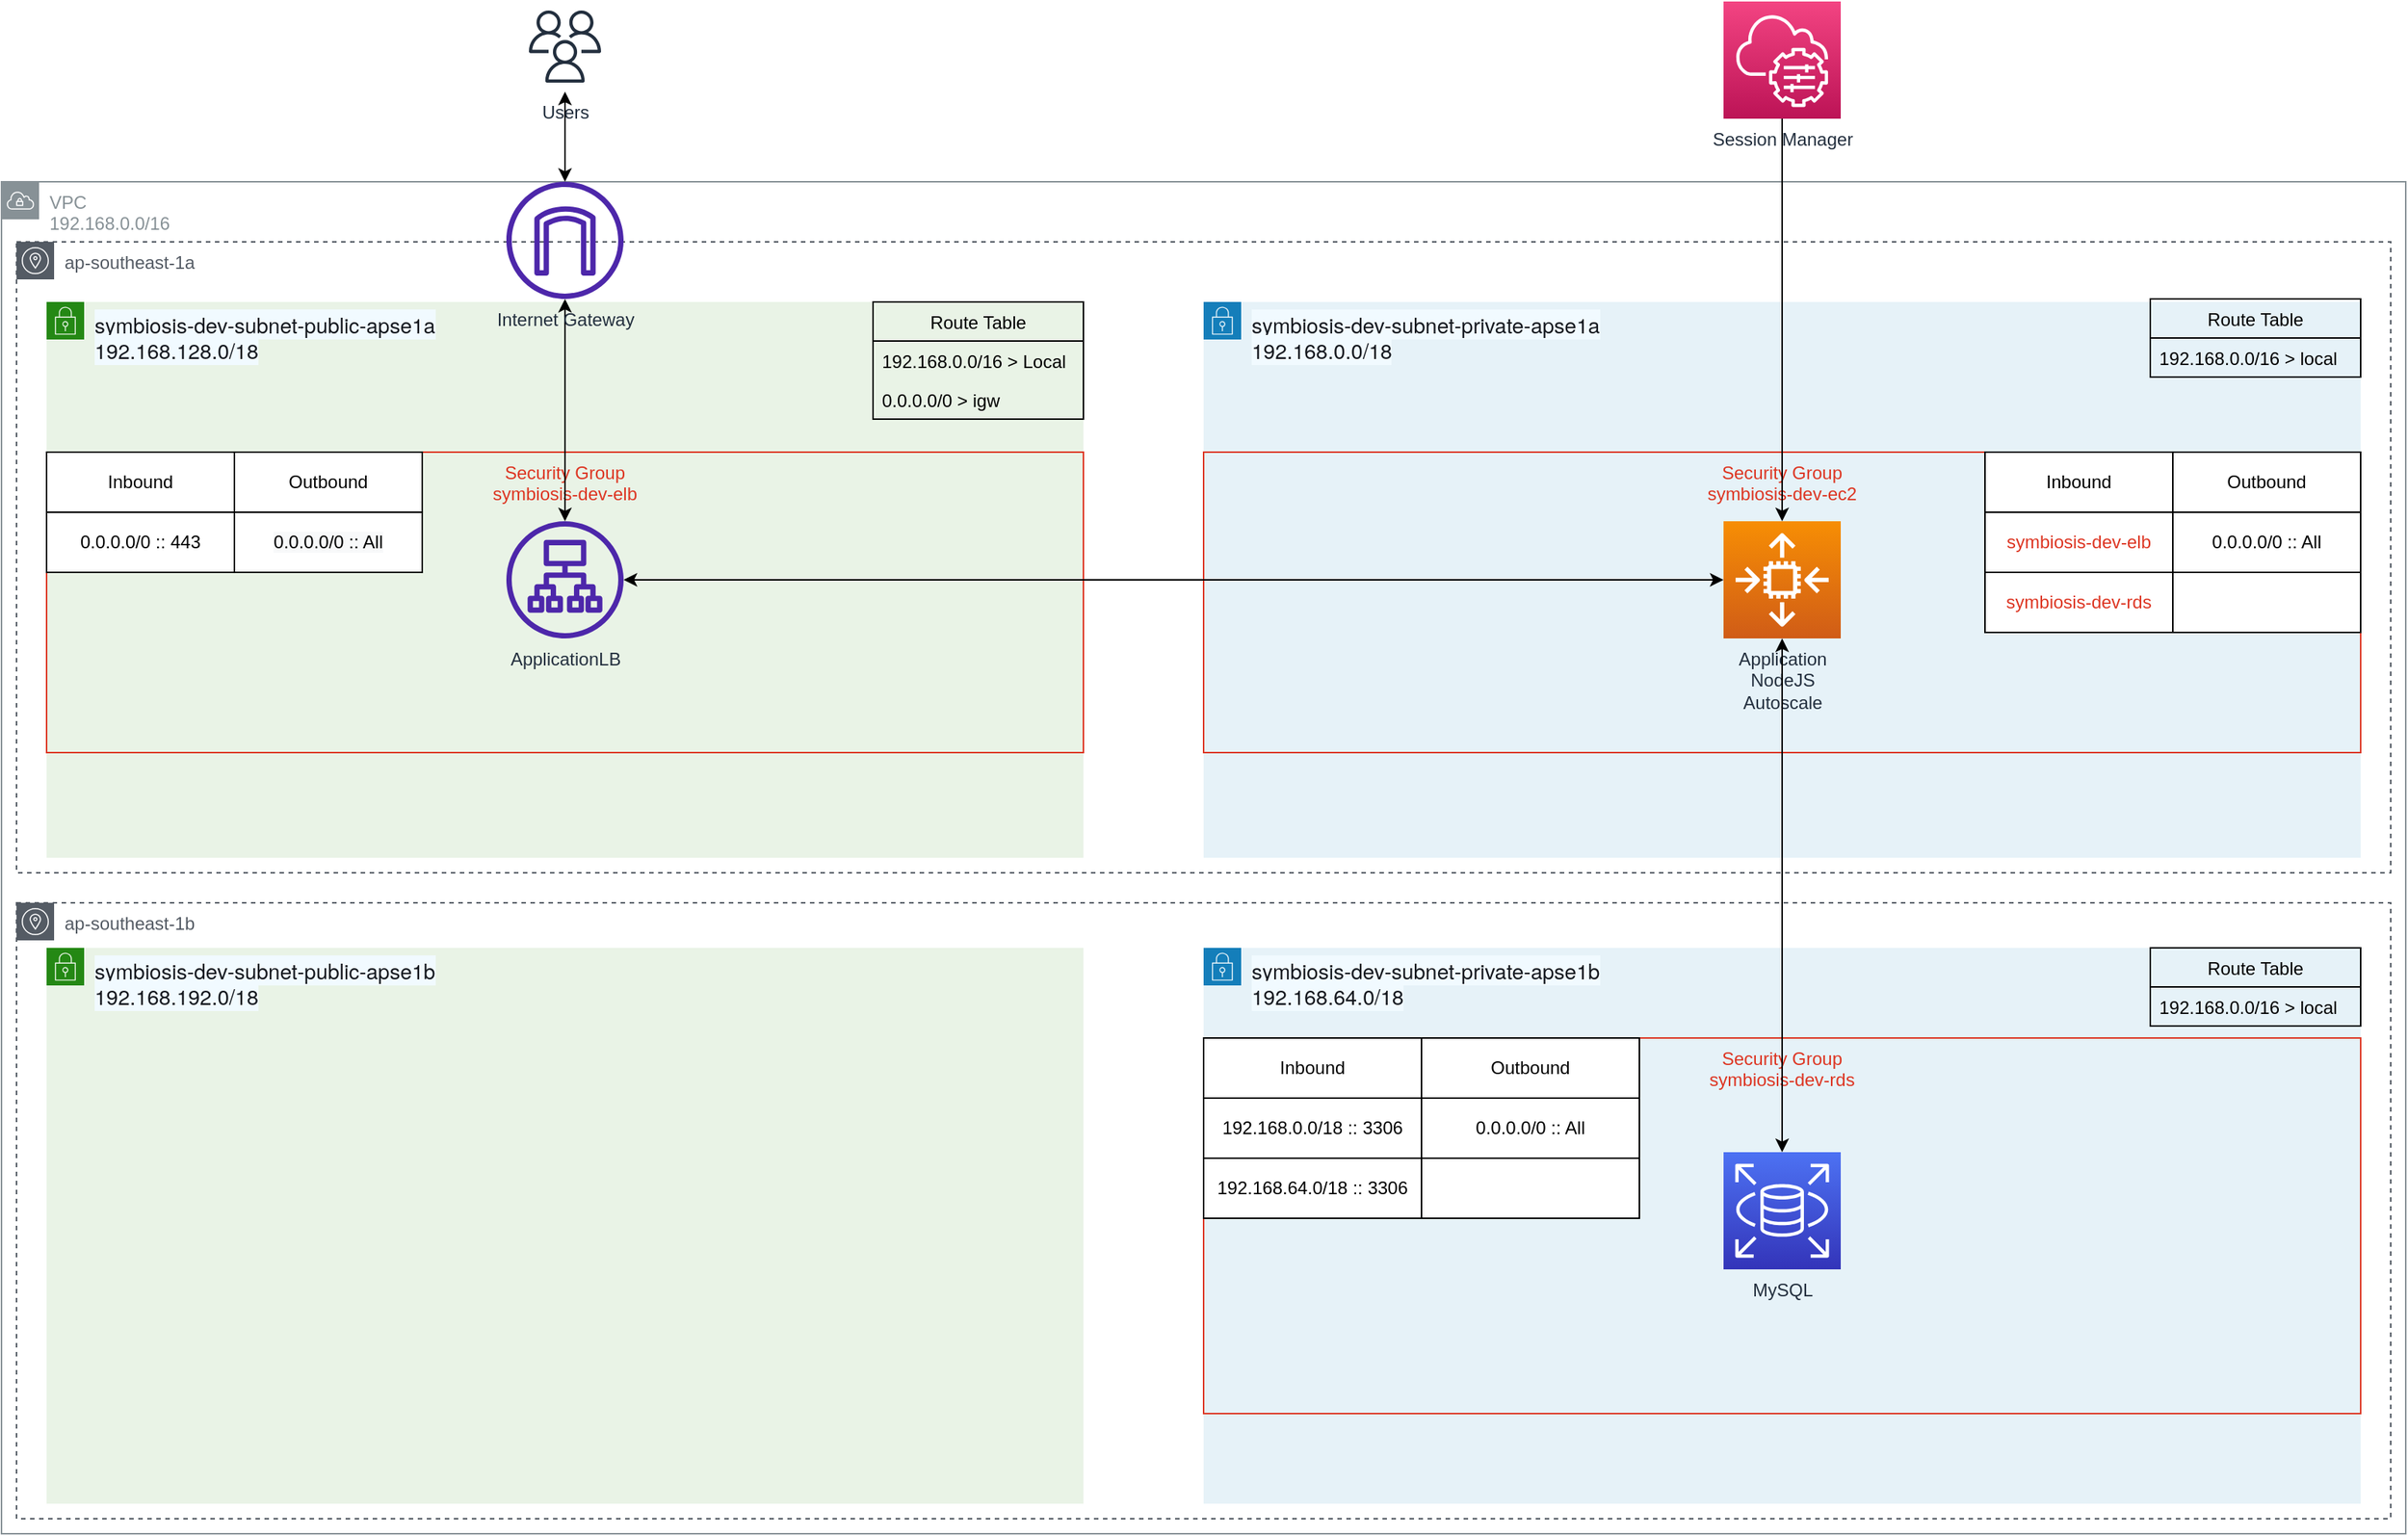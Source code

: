 <mxfile version="17.2.4" type="device"><diagram id="NgKhW0GB1kzAS31AqOJJ" name="Page-1"><mxGraphModel dx="1455" dy="915" grid="1" gridSize="10" guides="1" tooltips="1" connect="1" arrows="1" fold="1" page="1" pageScale="1" pageWidth="1600" pageHeight="900" math="0" shadow="0"><root><mxCell id="0"/><mxCell id="1" parent="0"/><mxCell id="JneXCA6UKkY09PC0EeB0-1" value="VPC&lt;br&gt;192.168.0.0/16" style="sketch=0;outlineConnect=0;gradientColor=none;html=1;whiteSpace=wrap;fontSize=12;fontStyle=0;shape=mxgraph.aws4.group;grIcon=mxgraph.aws4.group_vpc;strokeColor=#879196;fillColor=none;verticalAlign=top;align=left;spacingLeft=30;fontColor=#879196;dashed=0;" parent="1" vertex="1"><mxGeometry y="900" width="1600" height="900" as="geometry"/></mxCell><mxCell id="JneXCA6UKkY09PC0EeB0-2" value="ap-southeast-1a" style="sketch=0;outlineConnect=0;gradientColor=none;html=1;whiteSpace=wrap;fontSize=12;fontStyle=0;shape=mxgraph.aws4.group;grIcon=mxgraph.aws4.group_availability_zone;strokeColor=#545B64;fillColor=none;verticalAlign=top;align=left;spacingLeft=30;fontColor=#545B64;dashed=1;" parent="1" vertex="1"><mxGeometry x="10" y="940" width="1580" height="420" as="geometry"/></mxCell><mxCell id="JneXCA6UKkY09PC0EeB0-7" value="&lt;span style=&quot;color: rgb(22 , 25 , 31) ; font-family: &amp;#34;amazon ember&amp;#34; , &amp;#34;helvetica neue&amp;#34; , &amp;#34;roboto&amp;#34; , &amp;#34;arial&amp;#34; , sans-serif ; font-size: 14px ; background-color: rgb(241 , 250 , 255)&quot;&gt;symbiosis-dev-subnet-private-apse1a&lt;br&gt;&lt;/span&gt;&lt;span style=&quot;color: rgb(22 , 25 , 31) ; font-family: &amp;#34;amazon ember&amp;#34; , &amp;#34;helvetica neue&amp;#34; , &amp;#34;roboto&amp;#34; , &amp;#34;arial&amp;#34; , sans-serif ; font-size: 14px ; background-color: rgb(241 , 250 , 255)&quot;&gt;192.168.0.0/18&lt;/span&gt;&lt;span style=&quot;color: rgb(22 , 25 , 31) ; font-family: &amp;#34;amazon ember&amp;#34; , &amp;#34;helvetica neue&amp;#34; , &amp;#34;roboto&amp;#34; , &amp;#34;arial&amp;#34; , sans-serif ; font-size: 14px ; background-color: rgb(241 , 250 , 255)&quot;&gt;&lt;br&gt;&lt;/span&gt;" style="points=[[0,0],[0.25,0],[0.5,0],[0.75,0],[1,0],[1,0.25],[1,0.5],[1,0.75],[1,1],[0.75,1],[0.5,1],[0.25,1],[0,1],[0,0.75],[0,0.5],[0,0.25]];outlineConnect=0;gradientColor=none;html=1;whiteSpace=wrap;fontSize=12;fontStyle=0;container=1;pointerEvents=0;collapsible=0;recursiveResize=0;shape=mxgraph.aws4.group;grIcon=mxgraph.aws4.group_security_group;grStroke=0;strokeColor=#147EBA;fillColor=#E6F2F8;verticalAlign=top;align=left;spacingLeft=30;fontColor=#147EBA;dashed=0;" parent="1" vertex="1"><mxGeometry x="800" y="980" width="770" height="370" as="geometry"/></mxCell><mxCell id="JneXCA6UKkY09PC0EeB0-6" value="Application&lt;br&gt;NodeJS&lt;br&gt;Autoscale" style="sketch=0;points=[[0,0,0],[0.25,0,0],[0.5,0,0],[0.75,0,0],[1,0,0],[0,1,0],[0.25,1,0],[0.5,1,0],[0.75,1,0],[1,1,0],[0,0.25,0],[0,0.5,0],[0,0.75,0],[1,0.25,0],[1,0.5,0],[1,0.75,0]];outlineConnect=0;fontColor=#232F3E;gradientColor=#F78E04;gradientDirection=north;fillColor=#D05C17;strokeColor=#ffffff;dashed=0;verticalLabelPosition=bottom;verticalAlign=top;align=center;html=1;fontSize=12;fontStyle=0;aspect=fixed;shape=mxgraph.aws4.resourceIcon;resIcon=mxgraph.aws4.auto_scaling2;" parent="JneXCA6UKkY09PC0EeB0-7" vertex="1"><mxGeometry x="346" y="146" width="78" height="78" as="geometry"/></mxCell><mxCell id="zETEOjbLSFSKeA9K37Au-3" value="Security Group&#10;symbiosis-dev-ec2" style="fillColor=none;strokeColor=#DD3522;verticalAlign=top;fontStyle=0;fontColor=#DD3522;" parent="1" vertex="1"><mxGeometry x="800" y="1080" width="770" height="200" as="geometry"/></mxCell><mxCell id="JneXCA6UKkY09PC0EeB0-3" value="ap-southeast-1b" style="sketch=0;outlineConnect=0;gradientColor=none;html=1;whiteSpace=wrap;fontSize=12;fontStyle=0;shape=mxgraph.aws4.group;grIcon=mxgraph.aws4.group_availability_zone;strokeColor=#545B64;fillColor=none;verticalAlign=top;align=left;spacingLeft=30;fontColor=#545B64;dashed=1;" parent="1" vertex="1"><mxGeometry x="10" y="1380" width="1580" height="410" as="geometry"/></mxCell><mxCell id="JneXCA6UKkY09PC0EeB0-4" value="&lt;span style=&quot;color: rgb(22 , 25 , 31) ; font-family: &amp;#34;amazon ember&amp;#34; , &amp;#34;helvetica neue&amp;#34; , &amp;#34;roboto&amp;#34; , &amp;#34;arial&amp;#34; , sans-serif ; font-size: 14px ; background-color: rgb(241 , 250 , 255)&quot;&gt;symbiosis-dev-subnet-public-apse1a&lt;br&gt;&lt;/span&gt;&lt;span style=&quot;color: rgb(22 , 25 , 31) ; font-family: &amp;#34;amazon ember&amp;#34; , &amp;#34;helvetica neue&amp;#34; , &amp;#34;roboto&amp;#34; , &amp;#34;arial&amp;#34; , sans-serif ; font-size: 14px ; background-color: rgb(241 , 250 , 255)&quot;&gt;192.168.128.0/18&lt;/span&gt;&lt;span style=&quot;color: rgb(22 , 25 , 31) ; font-family: &amp;#34;amazon ember&amp;#34; , &amp;#34;helvetica neue&amp;#34; , &amp;#34;roboto&amp;#34; , &amp;#34;arial&amp;#34; , sans-serif ; font-size: 14px ; background-color: rgb(241 , 250 , 255)&quot;&gt;&lt;br&gt;&lt;/span&gt;" style="points=[[0,0],[0.25,0],[0.5,0],[0.75,0],[1,0],[1,0.25],[1,0.5],[1,0.75],[1,1],[0.75,1],[0.5,1],[0.25,1],[0,1],[0,0.75],[0,0.5],[0,0.25]];outlineConnect=0;gradientColor=none;html=1;whiteSpace=wrap;fontSize=12;fontStyle=0;container=1;pointerEvents=0;collapsible=0;recursiveResize=0;shape=mxgraph.aws4.group;grIcon=mxgraph.aws4.group_security_group;grStroke=0;strokeColor=#248814;fillColor=#E9F3E6;verticalAlign=top;align=left;spacingLeft=30;fontColor=#248814;dashed=0;" parent="1" vertex="1"><mxGeometry x="30" y="980" width="690" height="370" as="geometry"/></mxCell><mxCell id="JneXCA6UKkY09PC0EeB0-5" value="Security Group&#10;symbiosis-dev-elb" style="fillColor=none;strokeColor=#DD3522;verticalAlign=top;fontStyle=0;fontColor=#DD3522;" parent="JneXCA6UKkY09PC0EeB0-4" vertex="1"><mxGeometry y="100" width="690" height="200" as="geometry"/></mxCell><mxCell id="JneXCA6UKkY09PC0EeB0-48" value="ApplicationLB" style="sketch=0;outlineConnect=0;fontColor=#232F3E;gradientColor=none;fillColor=#4D27AA;strokeColor=none;dashed=0;verticalLabelPosition=bottom;verticalAlign=top;align=center;html=1;fontSize=12;fontStyle=0;aspect=fixed;pointerEvents=1;shape=mxgraph.aws4.application_load_balancer;" parent="JneXCA6UKkY09PC0EeB0-4" vertex="1"><mxGeometry x="306" y="146" width="78" height="78" as="geometry"/></mxCell><mxCell id="JneXCA6UKkY09PC0EeB0-8" value="&lt;span style=&quot;color: rgb(22 , 25 , 31) ; font-family: &amp;#34;amazon ember&amp;#34; , &amp;#34;helvetica neue&amp;#34; , &amp;#34;roboto&amp;#34; , &amp;#34;arial&amp;#34; , sans-serif ; font-size: 14px ; background-color: rgb(241 , 250 , 255)&quot;&gt;symbiosis-dev-subnet-public-apse1b&lt;br&gt;&lt;/span&gt;&lt;span style=&quot;color: rgb(22 , 25 , 31) ; font-family: &amp;#34;amazon ember&amp;#34; , &amp;#34;helvetica neue&amp;#34; , &amp;#34;roboto&amp;#34; , &amp;#34;arial&amp;#34; , sans-serif ; font-size: 14px ; background-color: rgb(241 , 250 , 255)&quot;&gt;192.168.192.0/18&lt;/span&gt;&lt;span style=&quot;color: rgb(22 , 25 , 31) ; font-family: &amp;#34;amazon ember&amp;#34; , &amp;#34;helvetica neue&amp;#34; , &amp;#34;roboto&amp;#34; , &amp;#34;arial&amp;#34; , sans-serif ; font-size: 14px ; background-color: rgb(241 , 250 , 255)&quot;&gt;&lt;br&gt;&lt;/span&gt;" style="points=[[0,0],[0.25,0],[0.5,0],[0.75,0],[1,0],[1,0.25],[1,0.5],[1,0.75],[1,1],[0.75,1],[0.5,1],[0.25,1],[0,1],[0,0.75],[0,0.5],[0,0.25]];outlineConnect=0;gradientColor=none;html=1;whiteSpace=wrap;fontSize=12;fontStyle=0;container=1;pointerEvents=0;collapsible=0;recursiveResize=0;shape=mxgraph.aws4.group;grIcon=mxgraph.aws4.group_security_group;grStroke=0;strokeColor=#248814;fillColor=#E9F3E6;verticalAlign=top;align=left;spacingLeft=30;fontColor=#248814;dashed=0;" parent="1" vertex="1"><mxGeometry x="30" y="1410" width="690" height="370" as="geometry"/></mxCell><mxCell id="JneXCA6UKkY09PC0EeB0-9" value="&lt;span style=&quot;color: rgb(22 , 25 , 31) ; font-family: &amp;#34;amazon ember&amp;#34; , &amp;#34;helvetica neue&amp;#34; , &amp;#34;roboto&amp;#34; , &amp;#34;arial&amp;#34; , sans-serif ; font-size: 14px ; background-color: rgb(241 , 250 , 255)&quot;&gt;symbiosis-dev-subnet-private-apse1b&lt;br&gt;&lt;/span&gt;&lt;span style=&quot;color: rgb(22 , 25 , 31) ; font-family: &amp;#34;amazon ember&amp;#34; , &amp;#34;helvetica neue&amp;#34; , &amp;#34;roboto&amp;#34; , &amp;#34;arial&amp;#34; , sans-serif ; font-size: 14px ; background-color: rgb(241 , 250 , 255)&quot;&gt;192.168.64.0/18&lt;/span&gt;&lt;span style=&quot;color: rgb(22 , 25 , 31) ; font-family: &amp;#34;amazon ember&amp;#34; , &amp;#34;helvetica neue&amp;#34; , &amp;#34;roboto&amp;#34; , &amp;#34;arial&amp;#34; , sans-serif ; font-size: 14px ; background-color: rgb(241 , 250 , 255)&quot;&gt;&lt;br&gt;&lt;/span&gt;" style="points=[[0,0],[0.25,0],[0.5,0],[0.75,0],[1,0],[1,0.25],[1,0.5],[1,0.75],[1,1],[0.75,1],[0.5,1],[0.25,1],[0,1],[0,0.75],[0,0.5],[0,0.25]];outlineConnect=0;gradientColor=none;html=1;whiteSpace=wrap;fontSize=12;fontStyle=0;container=1;pointerEvents=0;collapsible=0;recursiveResize=0;shape=mxgraph.aws4.group;grIcon=mxgraph.aws4.group_security_group;grStroke=0;strokeColor=#147EBA;fillColor=#E6F2F8;verticalAlign=top;align=left;spacingLeft=30;fontColor=#147EBA;dashed=0;" parent="1" vertex="1"><mxGeometry x="800" y="1410" width="770" height="370" as="geometry"/></mxCell><mxCell id="JneXCA6UKkY09PC0EeB0-10" value="Security Group&#10;symbiosis-dev-rds" style="fillColor=none;strokeColor=#DD3522;verticalAlign=top;fontStyle=0;fontColor=#DD3522;" parent="JneXCA6UKkY09PC0EeB0-9" vertex="1"><mxGeometry y="60" width="770" height="250" as="geometry"/></mxCell><mxCell id="JneXCA6UKkY09PC0EeB0-11" value="MySQL" style="sketch=0;points=[[0,0,0],[0.25,0,0],[0.5,0,0],[0.75,0,0],[1,0,0],[0,1,0],[0.25,1,0],[0.5,1,0],[0.75,1,0],[1,1,0],[0,0.25,0],[0,0.5,0],[0,0.75,0],[1,0.25,0],[1,0.5,0],[1,0.75,0]];outlineConnect=0;fontColor=#232F3E;gradientColor=#4D72F3;gradientDirection=north;fillColor=#3334B9;strokeColor=#ffffff;dashed=0;verticalLabelPosition=bottom;verticalAlign=top;align=center;html=1;fontSize=12;fontStyle=0;aspect=fixed;shape=mxgraph.aws4.resourceIcon;resIcon=mxgraph.aws4.rds;" parent="JneXCA6UKkY09PC0EeB0-9" vertex="1"><mxGeometry x="346" y="136" width="78" height="78" as="geometry"/></mxCell><mxCell id="JneXCA6UKkY09PC0EeB0-12" value="" style="shape=table;html=1;whiteSpace=wrap;startSize=0;container=1;collapsible=0;childLayout=tableLayout;" parent="JneXCA6UKkY09PC0EeB0-9" vertex="1"><mxGeometry y="60" width="290" height="120" as="geometry"/></mxCell><mxCell id="JneXCA6UKkY09PC0EeB0-13" value="" style="shape=tableRow;horizontal=0;startSize=0;swimlaneHead=0;swimlaneBody=0;top=0;left=0;bottom=0;right=0;collapsible=0;dropTarget=0;fillColor=none;points=[[0,0.5],[1,0.5]];portConstraint=eastwest;" parent="JneXCA6UKkY09PC0EeB0-12" vertex="1"><mxGeometry width="290" height="40" as="geometry"/></mxCell><mxCell id="JneXCA6UKkY09PC0EeB0-14" value="Inbound" style="shape=partialRectangle;html=1;whiteSpace=wrap;connectable=0;fillColor=none;top=0;left=0;bottom=0;right=0;overflow=hidden;" parent="JneXCA6UKkY09PC0EeB0-13" vertex="1"><mxGeometry width="145" height="40" as="geometry"><mxRectangle width="145" height="40" as="alternateBounds"/></mxGeometry></mxCell><mxCell id="JneXCA6UKkY09PC0EeB0-15" value="Outbound" style="shape=partialRectangle;html=1;whiteSpace=wrap;connectable=0;fillColor=none;top=0;left=0;bottom=0;right=0;overflow=hidden;" parent="JneXCA6UKkY09PC0EeB0-13" vertex="1"><mxGeometry x="145" width="145" height="40" as="geometry"><mxRectangle width="145" height="40" as="alternateBounds"/></mxGeometry></mxCell><mxCell id="JneXCA6UKkY09PC0EeB0-16" value="" style="shape=tableRow;horizontal=0;startSize=0;swimlaneHead=0;swimlaneBody=0;top=0;left=0;bottom=0;right=0;collapsible=0;dropTarget=0;fillColor=none;points=[[0,0.5],[1,0.5]];portConstraint=eastwest;" parent="JneXCA6UKkY09PC0EeB0-12" vertex="1"><mxGeometry y="40" width="290" height="40" as="geometry"/></mxCell><mxCell id="JneXCA6UKkY09PC0EeB0-17" value="192.168.0.0/18 :: 3306" style="shape=partialRectangle;html=1;whiteSpace=wrap;connectable=0;fillColor=none;top=0;left=0;bottom=0;right=0;overflow=hidden;" parent="JneXCA6UKkY09PC0EeB0-16" vertex="1"><mxGeometry width="145" height="40" as="geometry"><mxRectangle width="145" height="40" as="alternateBounds"/></mxGeometry></mxCell><mxCell id="JneXCA6UKkY09PC0EeB0-18" value="0.0.0.0/0 :: All" style="shape=partialRectangle;html=1;whiteSpace=wrap;connectable=0;fillColor=none;top=0;left=0;bottom=0;right=0;overflow=hidden;" parent="JneXCA6UKkY09PC0EeB0-16" vertex="1"><mxGeometry x="145" width="145" height="40" as="geometry"><mxRectangle width="145" height="40" as="alternateBounds"/></mxGeometry></mxCell><mxCell id="JneXCA6UKkY09PC0EeB0-19" value="" style="shape=tableRow;horizontal=0;startSize=0;swimlaneHead=0;swimlaneBody=0;top=0;left=0;bottom=0;right=0;collapsible=0;dropTarget=0;fillColor=none;points=[[0,0.5],[1,0.5]];portConstraint=eastwest;" parent="JneXCA6UKkY09PC0EeB0-12" vertex="1"><mxGeometry y="80" width="290" height="40" as="geometry"/></mxCell><mxCell id="JneXCA6UKkY09PC0EeB0-20" value="192.168.64.0/18 :: 3306" style="shape=partialRectangle;html=1;whiteSpace=wrap;connectable=0;fillColor=none;top=0;left=0;bottom=0;right=0;overflow=hidden;" parent="JneXCA6UKkY09PC0EeB0-19" vertex="1"><mxGeometry width="145" height="40" as="geometry"><mxRectangle width="145" height="40" as="alternateBounds"/></mxGeometry></mxCell><mxCell id="JneXCA6UKkY09PC0EeB0-21" value="" style="shape=partialRectangle;html=1;whiteSpace=wrap;connectable=0;fillColor=none;top=0;left=0;bottom=0;right=0;overflow=hidden;" parent="JneXCA6UKkY09PC0EeB0-19" vertex="1"><mxGeometry x="145" width="145" height="40" as="geometry"><mxRectangle width="145" height="40" as="alternateBounds"/></mxGeometry></mxCell><mxCell id="JneXCA6UKkY09PC0EeB0-22" value="Route Table" style="swimlane;fontStyle=0;childLayout=stackLayout;horizontal=1;startSize=26;fillColor=none;horizontalStack=0;resizeParent=1;resizeParentMax=0;resizeLast=0;collapsible=1;marginBottom=0;" parent="1" vertex="1"><mxGeometry x="580" y="980" width="140" height="78" as="geometry"/></mxCell><mxCell id="JneXCA6UKkY09PC0EeB0-23" value="192.168.0.0/16 &gt; Local" style="text;strokeColor=none;fillColor=none;align=left;verticalAlign=top;spacingLeft=4;spacingRight=4;overflow=hidden;rotatable=0;points=[[0,0.5],[1,0.5]];portConstraint=eastwest;" parent="JneXCA6UKkY09PC0EeB0-22" vertex="1"><mxGeometry y="26" width="140" height="26" as="geometry"/></mxCell><mxCell id="JneXCA6UKkY09PC0EeB0-24" value="0.0.0.0/0 &gt; igw" style="text;strokeColor=none;fillColor=none;align=left;verticalAlign=top;spacingLeft=4;spacingRight=4;overflow=hidden;rotatable=0;points=[[0,0.5],[1,0.5]];portConstraint=eastwest;" parent="JneXCA6UKkY09PC0EeB0-22" vertex="1"><mxGeometry y="52" width="140" height="26" as="geometry"/></mxCell><mxCell id="JneXCA6UKkY09PC0EeB0-25" value="Route Table" style="swimlane;fontStyle=0;childLayout=stackLayout;horizontal=1;startSize=26;fillColor=none;horizontalStack=0;resizeParent=1;resizeParentMax=0;resizeLast=0;collapsible=1;marginBottom=0;" parent="1" vertex="1"><mxGeometry x="1430" y="1410" width="140" height="52" as="geometry"/></mxCell><mxCell id="JneXCA6UKkY09PC0EeB0-26" value="192.168.0.0/16 &gt; local" style="text;strokeColor=none;fillColor=none;align=left;verticalAlign=top;spacingLeft=4;spacingRight=4;overflow=hidden;rotatable=0;points=[[0,0.5],[1,0.5]];portConstraint=eastwest;" parent="JneXCA6UKkY09PC0EeB0-25" vertex="1"><mxGeometry y="26" width="140" height="26" as="geometry"/></mxCell><mxCell id="JneXCA6UKkY09PC0EeB0-27" style="edgeStyle=orthogonalEdgeStyle;rounded=0;orthogonalLoop=1;jettySize=auto;html=1;entryX=0.5;entryY=0;entryDx=0;entryDy=0;entryPerimeter=0;startArrow=classic;startFill=1;" parent="1" source="JneXCA6UKkY09PC0EeB0-6" target="JneXCA6UKkY09PC0EeB0-11" edge="1"><mxGeometry relative="1" as="geometry"><Array as="points"><mxPoint x="1185" y="1260"/><mxPoint x="1185" y="1260"/></Array></mxGeometry></mxCell><mxCell id="JneXCA6UKkY09PC0EeB0-28" value="" style="shape=table;html=1;whiteSpace=wrap;startSize=0;container=1;collapsible=0;childLayout=tableLayout;" parent="1" vertex="1"><mxGeometry x="30" y="1080" width="250" height="80" as="geometry"/></mxCell><mxCell id="JneXCA6UKkY09PC0EeB0-29" value="" style="shape=tableRow;horizontal=0;startSize=0;swimlaneHead=0;swimlaneBody=0;top=0;left=0;bottom=0;right=0;collapsible=0;dropTarget=0;fillColor=none;points=[[0,0.5],[1,0.5]];portConstraint=eastwest;" parent="JneXCA6UKkY09PC0EeB0-28" vertex="1"><mxGeometry width="250" height="40" as="geometry"/></mxCell><mxCell id="JneXCA6UKkY09PC0EeB0-30" value="Inbound" style="shape=partialRectangle;html=1;whiteSpace=wrap;connectable=0;fillColor=none;top=0;left=0;bottom=0;right=0;overflow=hidden;" parent="JneXCA6UKkY09PC0EeB0-29" vertex="1"><mxGeometry width="125" height="40" as="geometry"><mxRectangle width="125" height="40" as="alternateBounds"/></mxGeometry></mxCell><mxCell id="JneXCA6UKkY09PC0EeB0-31" value="Outbound" style="shape=partialRectangle;html=1;whiteSpace=wrap;connectable=0;fillColor=none;top=0;left=0;bottom=0;right=0;overflow=hidden;" parent="JneXCA6UKkY09PC0EeB0-29" vertex="1"><mxGeometry x="125" width="125" height="40" as="geometry"><mxRectangle width="125" height="40" as="alternateBounds"/></mxGeometry></mxCell><mxCell id="JneXCA6UKkY09PC0EeB0-38" style="shape=tableRow;horizontal=0;startSize=0;swimlaneHead=0;swimlaneBody=0;top=0;left=0;bottom=0;right=0;collapsible=0;dropTarget=0;fillColor=none;points=[[0,0.5],[1,0.5]];portConstraint=eastwest;" parent="JneXCA6UKkY09PC0EeB0-28" vertex="1"><mxGeometry y="40" width="250" height="40" as="geometry"/></mxCell><mxCell id="JneXCA6UKkY09PC0EeB0-39" value="0.0.0.0/0 :: 443" style="shape=partialRectangle;html=1;whiteSpace=wrap;connectable=0;fillColor=none;top=0;left=0;bottom=0;right=0;overflow=hidden;" parent="JneXCA6UKkY09PC0EeB0-38" vertex="1"><mxGeometry width="125" height="40" as="geometry"><mxRectangle width="125" height="40" as="alternateBounds"/></mxGeometry></mxCell><mxCell id="JneXCA6UKkY09PC0EeB0-40" value="&lt;meta charset=&quot;utf-8&quot;&gt;&lt;span style=&quot;color: rgb(0, 0, 0); font-family: helvetica; font-size: 12px; font-style: normal; font-weight: 400; letter-spacing: normal; text-align: center; text-indent: 0px; text-transform: none; word-spacing: 0px; background-color: rgb(248, 249, 250); display: inline; float: none;&quot;&gt;0.0.0.0/0 :: All&lt;/span&gt;" style="shape=partialRectangle;html=1;whiteSpace=wrap;connectable=0;fillColor=none;top=0;left=0;bottom=0;right=0;overflow=hidden;" parent="JneXCA6UKkY09PC0EeB0-38" vertex="1"><mxGeometry x="125" width="125" height="40" as="geometry"><mxRectangle width="125" height="40" as="alternateBounds"/></mxGeometry></mxCell><mxCell id="JneXCA6UKkY09PC0EeB0-44" style="edgeStyle=orthogonalEdgeStyle;rounded=0;orthogonalLoop=1;jettySize=auto;html=1;startArrow=classic;startFill=1;" parent="1" source="JneXCA6UKkY09PC0EeB0-45" target="JneXCA6UKkY09PC0EeB0-47" edge="1"><mxGeometry relative="1" as="geometry"/></mxCell><mxCell id="zETEOjbLSFSKeA9K37Au-1" style="edgeStyle=orthogonalEdgeStyle;rounded=0;orthogonalLoop=1;jettySize=auto;html=1;fontSize=12;fontColor=#000000;startArrow=classic;startFill=1;endArrow=classic;endFill=1;fillColor=none;gradientColor=none;gradientDirection=east;" parent="1" source="JneXCA6UKkY09PC0EeB0-45" target="JneXCA6UKkY09PC0EeB0-48" edge="1"><mxGeometry relative="1" as="geometry"><Array as="points"><mxPoint x="375" y="1165"/></Array></mxGeometry></mxCell><mxCell id="JneXCA6UKkY09PC0EeB0-45" value="Internet Gateway" style="sketch=0;outlineConnect=0;fontColor=#232F3E;gradientColor=none;fillColor=#4D27AA;strokeColor=none;dashed=0;verticalLabelPosition=bottom;verticalAlign=top;align=center;html=1;fontSize=12;fontStyle=0;aspect=fixed;pointerEvents=1;shape=mxgraph.aws4.internet_gateway;" parent="1" vertex="1"><mxGeometry x="336" y="900" width="78" height="78" as="geometry"/></mxCell><mxCell id="JneXCA6UKkY09PC0EeB0-47" value="Users" style="sketch=0;outlineConnect=0;fontColor=#232F3E;gradientColor=none;strokeColor=#232F3E;fillColor=#ffffff;dashed=0;verticalLabelPosition=bottom;verticalAlign=top;align=center;html=1;fontSize=12;fontStyle=0;aspect=fixed;shape=mxgraph.aws4.resourceIcon;resIcon=mxgraph.aws4.users;" parent="1" vertex="1"><mxGeometry x="345" y="780" width="60" height="60" as="geometry"/></mxCell><mxCell id="zETEOjbLSFSKeA9K37Au-2" style="edgeStyle=orthogonalEdgeStyle;rounded=0;orthogonalLoop=1;jettySize=auto;html=1;fontSize=12;fontColor=#000000;startArrow=classic;startFill=1;endArrow=classic;endFill=1;fillColor=none;gradientColor=none;gradientDirection=east;" parent="1" source="JneXCA6UKkY09PC0EeB0-48" target="JneXCA6UKkY09PC0EeB0-6" edge="1"><mxGeometry relative="1" as="geometry"/></mxCell><mxCell id="zETEOjbLSFSKeA9K37Au-4" value="" style="shape=table;html=1;whiteSpace=wrap;startSize=0;container=1;collapsible=0;childLayout=tableLayout;" parent="1" vertex="1"><mxGeometry x="1320" y="1080" width="250" height="120" as="geometry"/></mxCell><mxCell id="zETEOjbLSFSKeA9K37Au-5" value="" style="shape=tableRow;horizontal=0;startSize=0;swimlaneHead=0;swimlaneBody=0;top=0;left=0;bottom=0;right=0;collapsible=0;dropTarget=0;fillColor=none;points=[[0,0.5],[1,0.5]];portConstraint=eastwest;" parent="zETEOjbLSFSKeA9K37Au-4" vertex="1"><mxGeometry width="250" height="40" as="geometry"/></mxCell><mxCell id="zETEOjbLSFSKeA9K37Au-6" value="Inbound" style="shape=partialRectangle;html=1;whiteSpace=wrap;connectable=0;fillColor=none;top=0;left=0;bottom=0;right=0;overflow=hidden;" parent="zETEOjbLSFSKeA9K37Au-5" vertex="1"><mxGeometry width="125" height="40" as="geometry"><mxRectangle width="125" height="40" as="alternateBounds"/></mxGeometry></mxCell><mxCell id="zETEOjbLSFSKeA9K37Au-7" value="Outbound" style="shape=partialRectangle;html=1;whiteSpace=wrap;connectable=0;fillColor=none;top=0;left=0;bottom=0;right=0;overflow=hidden;" parent="zETEOjbLSFSKeA9K37Au-5" vertex="1"><mxGeometry x="125" width="125" height="40" as="geometry"><mxRectangle width="125" height="40" as="alternateBounds"/></mxGeometry></mxCell><mxCell id="zETEOjbLSFSKeA9K37Au-8" value="" style="shape=tableRow;horizontal=0;startSize=0;swimlaneHead=0;swimlaneBody=0;top=0;left=0;bottom=0;right=0;collapsible=0;dropTarget=0;fillColor=none;points=[[0,0.5],[1,0.5]];portConstraint=eastwest;" parent="zETEOjbLSFSKeA9K37Au-4" vertex="1"><mxGeometry y="40" width="250" height="40" as="geometry"/></mxCell><mxCell id="zETEOjbLSFSKeA9K37Au-9" value="&lt;span style=&quot;color: rgb(221 , 53 , 34)&quot;&gt;symbiosis-dev-elb&lt;/span&gt;" style="shape=partialRectangle;html=1;whiteSpace=wrap;connectable=0;fillColor=none;top=0;left=0;bottom=0;right=0;overflow=hidden;" parent="zETEOjbLSFSKeA9K37Au-8" vertex="1"><mxGeometry width="125" height="40" as="geometry"><mxRectangle width="125" height="40" as="alternateBounds"/></mxGeometry></mxCell><mxCell id="zETEOjbLSFSKeA9K37Au-10" value="&lt;span&gt;0.0.0.0/0 :: All&lt;/span&gt;" style="shape=partialRectangle;html=1;whiteSpace=wrap;connectable=0;fillColor=none;top=0;left=0;bottom=0;right=0;overflow=hidden;" parent="zETEOjbLSFSKeA9K37Au-8" vertex="1"><mxGeometry x="125" width="125" height="40" as="geometry"><mxRectangle width="125" height="40" as="alternateBounds"/></mxGeometry></mxCell><mxCell id="zETEOjbLSFSKeA9K37Au-20" style="shape=tableRow;horizontal=0;startSize=0;swimlaneHead=0;swimlaneBody=0;top=0;left=0;bottom=0;right=0;collapsible=0;dropTarget=0;fillColor=none;points=[[0,0.5],[1,0.5]];portConstraint=eastwest;" parent="zETEOjbLSFSKeA9K37Au-4" vertex="1"><mxGeometry y="80" width="250" height="40" as="geometry"/></mxCell><mxCell id="zETEOjbLSFSKeA9K37Au-21" value="&lt;span style=&quot;color: rgb(221 , 53 , 34)&quot;&gt;symbiosis-dev-rds&lt;/span&gt;" style="shape=partialRectangle;html=1;whiteSpace=wrap;connectable=0;fillColor=none;top=0;left=0;bottom=0;right=0;overflow=hidden;" parent="zETEOjbLSFSKeA9K37Au-20" vertex="1"><mxGeometry width="125" height="40" as="geometry"><mxRectangle width="125" height="40" as="alternateBounds"/></mxGeometry></mxCell><mxCell id="zETEOjbLSFSKeA9K37Au-22" style="shape=partialRectangle;html=1;whiteSpace=wrap;connectable=0;fillColor=none;top=0;left=0;bottom=0;right=0;overflow=hidden;" parent="zETEOjbLSFSKeA9K37Au-20" vertex="1"><mxGeometry x="125" width="125" height="40" as="geometry"><mxRectangle width="125" height="40" as="alternateBounds"/></mxGeometry></mxCell><mxCell id="zETEOjbLSFSKeA9K37Au-23" value="Route Table" style="swimlane;fontStyle=0;childLayout=stackLayout;horizontal=1;startSize=26;fillColor=none;horizontalStack=0;resizeParent=1;resizeParentMax=0;resizeLast=0;collapsible=1;marginBottom=0;" parent="1" vertex="1"><mxGeometry x="1430" y="978" width="140" height="52" as="geometry"/></mxCell><mxCell id="zETEOjbLSFSKeA9K37Au-24" value="192.168.0.0/16 &gt; local" style="text;strokeColor=none;fillColor=none;align=left;verticalAlign=top;spacingLeft=4;spacingRight=4;overflow=hidden;rotatable=0;points=[[0,0.5],[1,0.5]];portConstraint=eastwest;" parent="zETEOjbLSFSKeA9K37Au-23" vertex="1"><mxGeometry y="26" width="140" height="26" as="geometry"/></mxCell><mxCell id="yF69-9tOq3nAfFrTqaJc-3" style="edgeStyle=orthogonalEdgeStyle;rounded=0;orthogonalLoop=1;jettySize=auto;html=1;" edge="1" parent="1" source="yF69-9tOq3nAfFrTqaJc-1" target="JneXCA6UKkY09PC0EeB0-6"><mxGeometry relative="1" as="geometry"/></mxCell><mxCell id="yF69-9tOq3nAfFrTqaJc-1" value="Session Manager" style="sketch=0;points=[[0,0,0],[0.25,0,0],[0.5,0,0],[0.75,0,0],[1,0,0],[0,1,0],[0.25,1,0],[0.5,1,0],[0.75,1,0],[1,1,0],[0,0.25,0],[0,0.5,0],[0,0.75,0],[1,0.25,0],[1,0.5,0],[1,0.75,0]];points=[[0,0,0],[0.25,0,0],[0.5,0,0],[0.75,0,0],[1,0,0],[0,1,0],[0.25,1,0],[0.5,1,0],[0.75,1,0],[1,1,0],[0,0.25,0],[0,0.5,0],[0,0.75,0],[1,0.25,0],[1,0.5,0],[1,0.75,0]];outlineConnect=0;fontColor=#232F3E;gradientColor=#F34482;gradientDirection=north;fillColor=#BC1356;strokeColor=#ffffff;dashed=0;verticalLabelPosition=bottom;verticalAlign=top;align=center;html=1;fontSize=12;fontStyle=0;aspect=fixed;shape=mxgraph.aws4.resourceIcon;resIcon=mxgraph.aws4.systems_manager;" vertex="1" parent="1"><mxGeometry x="1146" y="780" width="78" height="78" as="geometry"/></mxCell></root></mxGraphModel></diagram></mxfile>